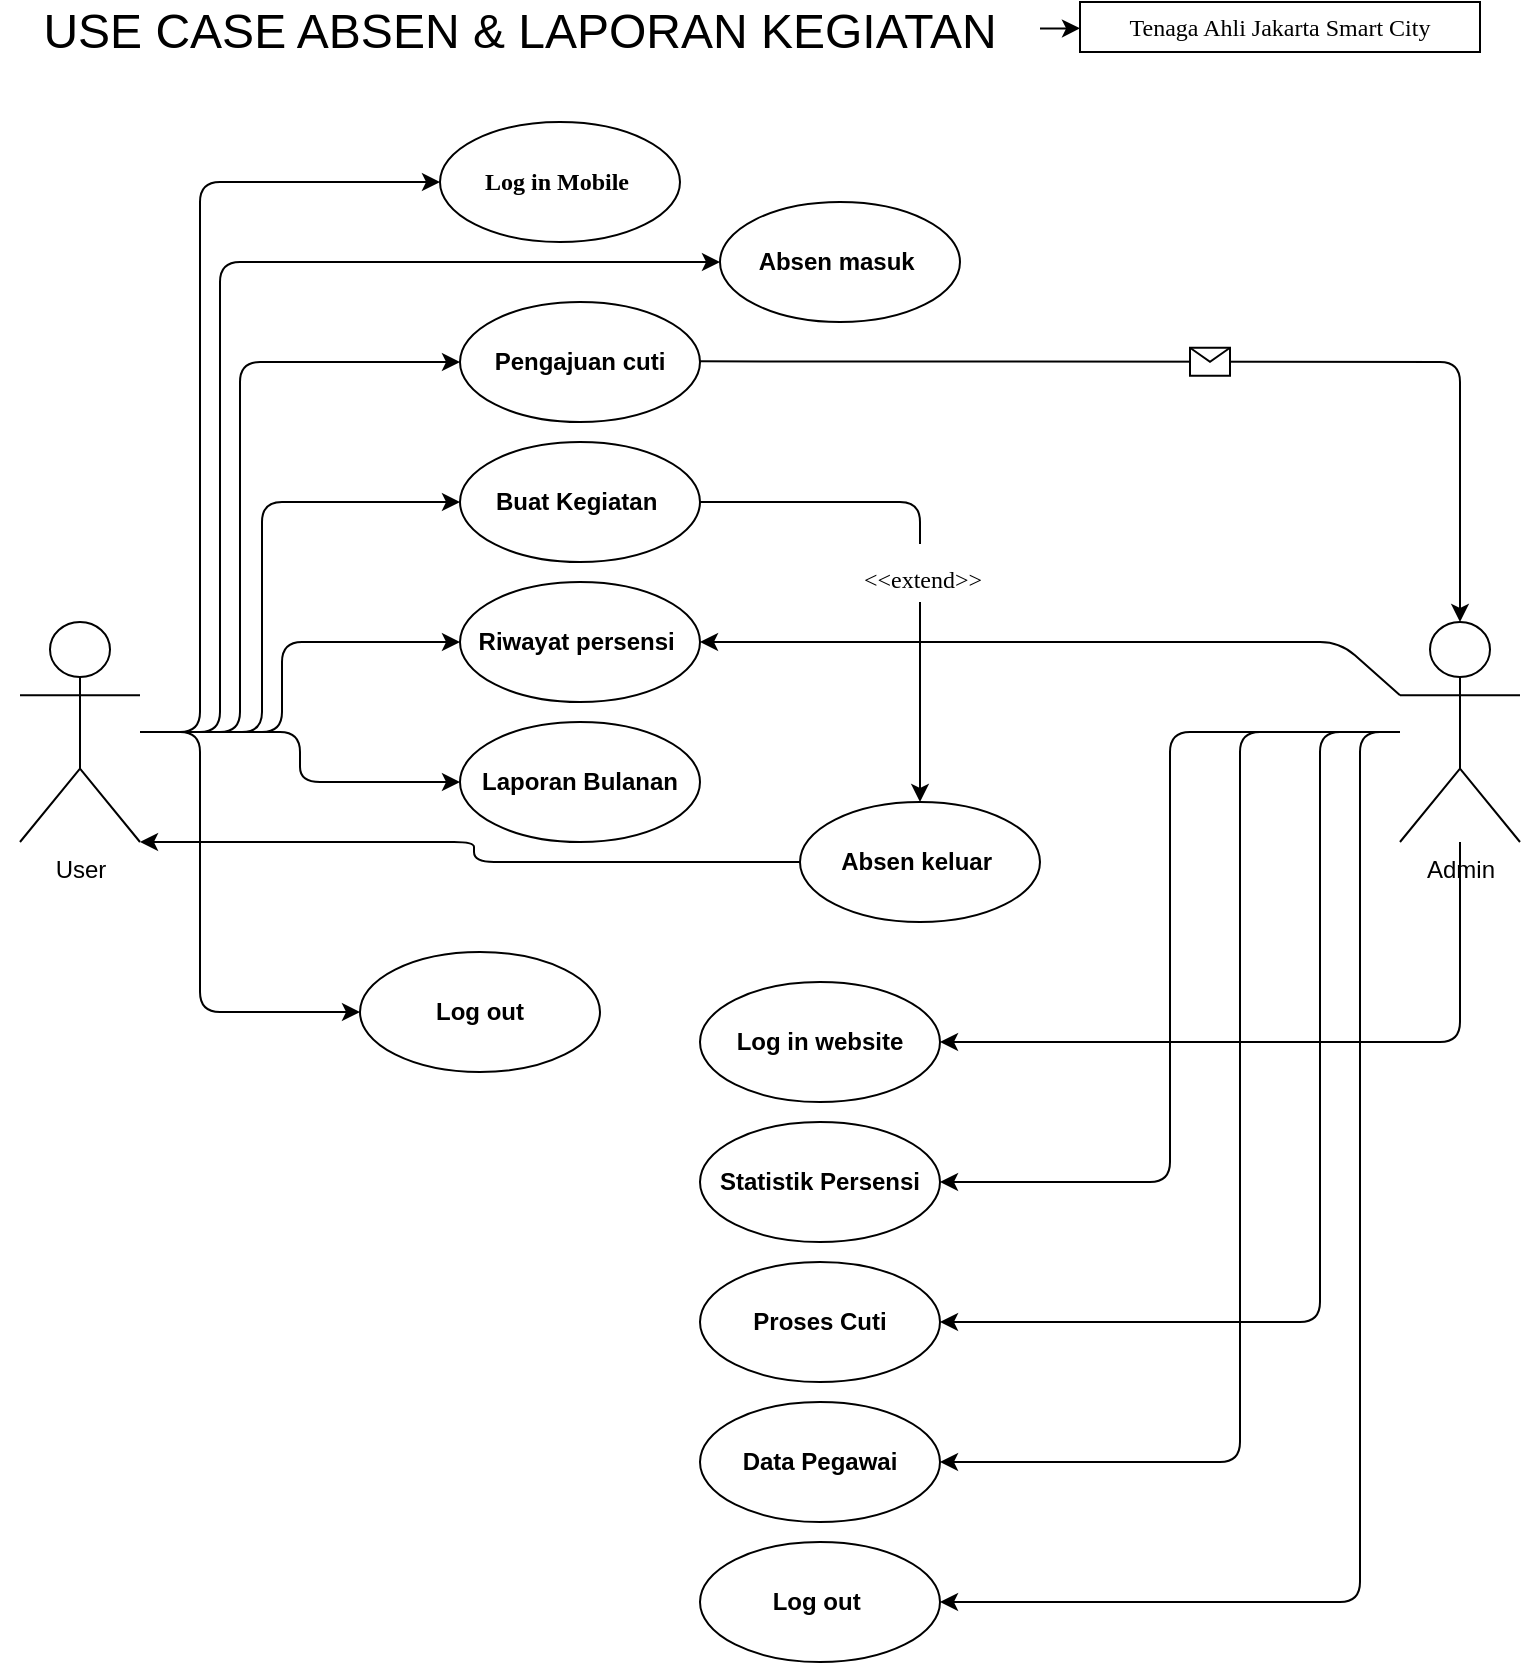 <mxfile version="16.5.6" type="github">
  <diagram id="C5RBs43oDa-KdzZeNtuy" name="Page-1">
    <mxGraphModel dx="1102" dy="460" grid="1" gridSize="10" guides="1" tooltips="1" connect="1" arrows="1" fold="1" page="1" pageScale="1" pageWidth="827" pageHeight="1169" math="0" shadow="0">
      <root>
        <mxCell id="WIyWlLk6GJQsqaUBKTNV-0" />
        <mxCell id="pp7o7-17MDsQh1UPEcIq-14" parent="WIyWlLk6GJQsqaUBKTNV-0" />
        <mxCell id="pp7o7-17MDsQh1UPEcIq-347" value="" style="edgeStyle=orthogonalEdgeStyle;orthogonalLoop=1;jettySize=auto;html=1;fontSize=24;" edge="1" parent="pp7o7-17MDsQh1UPEcIq-14" source="pp7o7-17MDsQh1UPEcIq-341" target="pp7o7-17MDsQh1UPEcIq-346">
          <mxGeometry relative="1" as="geometry">
            <Array as="points">
              <mxPoint x="120" y="415" />
              <mxPoint x="120" y="140" />
            </Array>
          </mxGeometry>
        </mxCell>
        <mxCell id="pp7o7-17MDsQh1UPEcIq-349" value="" style="edgeStyle=orthogonalEdgeStyle;orthogonalLoop=1;jettySize=auto;html=1;fontSize=24;" edge="1" parent="pp7o7-17MDsQh1UPEcIq-14" source="pp7o7-17MDsQh1UPEcIq-341" target="pp7o7-17MDsQh1UPEcIq-348">
          <mxGeometry relative="1" as="geometry">
            <Array as="points">
              <mxPoint x="130" y="415" />
              <mxPoint x="130" y="180" />
            </Array>
          </mxGeometry>
        </mxCell>
        <mxCell id="pp7o7-17MDsQh1UPEcIq-352" value="" style="edgeStyle=orthogonalEdgeStyle;orthogonalLoop=1;jettySize=auto;html=1;fontSize=24;" edge="1" parent="pp7o7-17MDsQh1UPEcIq-14" source="pp7o7-17MDsQh1UPEcIq-341" target="pp7o7-17MDsQh1UPEcIq-351">
          <mxGeometry relative="1" as="geometry">
            <Array as="points">
              <mxPoint x="140" y="415" />
              <mxPoint x="140" y="230" />
            </Array>
          </mxGeometry>
        </mxCell>
        <mxCell id="pp7o7-17MDsQh1UPEcIq-354" value="" style="edgeStyle=orthogonalEdgeStyle;orthogonalLoop=1;jettySize=auto;html=1;fontSize=24;" edge="1" parent="pp7o7-17MDsQh1UPEcIq-14" source="pp7o7-17MDsQh1UPEcIq-341" target="pp7o7-17MDsQh1UPEcIq-353">
          <mxGeometry relative="1" as="geometry">
            <Array as="points">
              <mxPoint x="161" y="415" />
              <mxPoint x="161" y="370" />
            </Array>
          </mxGeometry>
        </mxCell>
        <mxCell id="pp7o7-17MDsQh1UPEcIq-376" value="" style="edgeStyle=orthogonalEdgeStyle;orthogonalLoop=1;jettySize=auto;html=1;fontFamily=Verdana;fontSize=24;" edge="1" parent="pp7o7-17MDsQh1UPEcIq-14" source="pp7o7-17MDsQh1UPEcIq-341" target="pp7o7-17MDsQh1UPEcIq-375">
          <mxGeometry relative="1" as="geometry">
            <Array as="points">
              <mxPoint x="151" y="415" />
              <mxPoint x="151" y="300" />
            </Array>
          </mxGeometry>
        </mxCell>
        <mxCell id="pp7o7-17MDsQh1UPEcIq-384" value="" style="edgeStyle=orthogonalEdgeStyle;orthogonalLoop=1;jettySize=auto;html=1;fontFamily=Verdana;fontSize=24;" edge="1" parent="pp7o7-17MDsQh1UPEcIq-14" source="pp7o7-17MDsQh1UPEcIq-341" target="pp7o7-17MDsQh1UPEcIq-383">
          <mxGeometry relative="1" as="geometry" />
        </mxCell>
        <mxCell id="pp7o7-17MDsQh1UPEcIq-388" value="" style="edgeStyle=orthogonalEdgeStyle;orthogonalLoop=1;jettySize=auto;html=1;fontFamily=Verdana;fontSize=12;" edge="1" parent="pp7o7-17MDsQh1UPEcIq-14" source="pp7o7-17MDsQh1UPEcIq-341" target="pp7o7-17MDsQh1UPEcIq-387">
          <mxGeometry relative="1" as="geometry">
            <Array as="points">
              <mxPoint x="120" y="415" />
              <mxPoint x="120" y="555" />
            </Array>
          </mxGeometry>
        </mxCell>
        <mxCell id="pp7o7-17MDsQh1UPEcIq-341" value="User" style="shape=umlActor;verticalLabelPosition=bottom;verticalAlign=top;html=1;outlineConnect=0;" vertex="1" parent="pp7o7-17MDsQh1UPEcIq-14">
          <mxGeometry x="30" y="360" width="60" height="110" as="geometry" />
        </mxCell>
        <mxCell id="pp7o7-17MDsQh1UPEcIq-405" value="" style="edgeStyle=none;orthogonalLoop=1;jettySize=auto;html=1;fontFamily=Verdana;fontSize=12;" edge="1" parent="pp7o7-17MDsQh1UPEcIq-14" source="pp7o7-17MDsQh1UPEcIq-342" target="pp7o7-17MDsQh1UPEcIq-404">
          <mxGeometry relative="1" as="geometry" />
        </mxCell>
        <mxCell id="pp7o7-17MDsQh1UPEcIq-342" value="&lt;font style=&quot;font-size: 24px&quot;&gt;USE CASE ABSEN &amp;amp; LAPORAN KEGIATAN&lt;/font&gt;" style="text;html=1;strokeColor=none;fillColor=none;align=center;verticalAlign=middle;whiteSpace=wrap;rounded=0;" vertex="1" parent="pp7o7-17MDsQh1UPEcIq-14">
          <mxGeometry x="20" y="50" width="520" height="30" as="geometry" />
        </mxCell>
        <mxCell id="pp7o7-17MDsQh1UPEcIq-346" value="&lt;h4&gt;&lt;font face=&quot;Verdana&quot;&gt;Log in Mobile&amp;nbsp;&lt;/font&gt;&lt;/h4&gt;" style="ellipse;whiteSpace=wrap;html=1;verticalAlign=top;fillColor=rgb(255, 255, 255);strokeColor=rgb(0, 0, 0);fontColor=rgb(0, 0, 0);align=center;" vertex="1" parent="pp7o7-17MDsQh1UPEcIq-14">
          <mxGeometry x="240" y="110" width="120" height="60" as="geometry" />
        </mxCell>
        <mxCell id="pp7o7-17MDsQh1UPEcIq-348" value="&lt;h4&gt;Absen masuk&amp;nbsp;&lt;/h4&gt;" style="ellipse;whiteSpace=wrap;html=1;verticalAlign=top;fillColor=rgb(255, 255, 255);strokeColor=rgb(0, 0, 0);fontColor=rgb(0, 0, 0);" vertex="1" parent="pp7o7-17MDsQh1UPEcIq-14">
          <mxGeometry x="380" y="150" width="120" height="60" as="geometry" />
        </mxCell>
        <mxCell id="pp7o7-17MDsQh1UPEcIq-351" value="&lt;h4&gt;Pengajuan cuti&lt;/h4&gt;" style="ellipse;whiteSpace=wrap;html=1;verticalAlign=top;fillColor=rgb(255, 255, 255);strokeColor=rgb(0, 0, 0);fontColor=rgb(0, 0, 0);" vertex="1" parent="pp7o7-17MDsQh1UPEcIq-14">
          <mxGeometry x="250" y="200" width="120" height="60" as="geometry" />
        </mxCell>
        <mxCell id="pp7o7-17MDsQh1UPEcIq-353" value="&lt;h4&gt;Riwayat persensi&amp;nbsp;&lt;/h4&gt;" style="ellipse;whiteSpace=wrap;html=1;verticalAlign=top;fillColor=rgb(255, 255, 255);strokeColor=rgb(0, 0, 0);fontColor=rgb(0, 0, 0);" vertex="1" parent="pp7o7-17MDsQh1UPEcIq-14">
          <mxGeometry x="250" y="340" width="120" height="60" as="geometry" />
        </mxCell>
        <mxCell id="pp7o7-17MDsQh1UPEcIq-390" style="edgeStyle=orthogonalEdgeStyle;orthogonalLoop=1;jettySize=auto;html=1;entryX=1;entryY=1;entryDx=0;entryDy=0;entryPerimeter=0;fontFamily=Verdana;fontSize=12;" edge="1" parent="pp7o7-17MDsQh1UPEcIq-14" source="pp7o7-17MDsQh1UPEcIq-355" target="pp7o7-17MDsQh1UPEcIq-341">
          <mxGeometry relative="1" as="geometry">
            <Array as="points">
              <mxPoint x="257" y="480" />
              <mxPoint x="257" y="470" />
            </Array>
          </mxGeometry>
        </mxCell>
        <mxCell id="pp7o7-17MDsQh1UPEcIq-355" value="&lt;h4&gt;Absen keluar&amp;nbsp;&lt;/h4&gt;" style="ellipse;whiteSpace=wrap;html=1;verticalAlign=top;fillColor=rgb(255, 255, 255);strokeColor=rgb(0, 0, 0);fontColor=rgb(0, 0, 0);" vertex="1" parent="pp7o7-17MDsQh1UPEcIq-14">
          <mxGeometry x="420" y="450" width="120" height="60" as="geometry" />
        </mxCell>
        <mxCell id="pp7o7-17MDsQh1UPEcIq-357" value="&lt;h4&gt;Statistik Persensi&lt;/h4&gt;" style="ellipse;whiteSpace=wrap;html=1;verticalAlign=top;fillColor=rgb(255, 255, 255);strokeColor=rgb(0, 0, 0);fontColor=rgb(0, 0, 0);" vertex="1" parent="pp7o7-17MDsQh1UPEcIq-14">
          <mxGeometry x="370" y="610" width="120" height="60" as="geometry" />
        </mxCell>
        <mxCell id="pp7o7-17MDsQh1UPEcIq-360" style="edgeStyle=orthogonalEdgeStyle;orthogonalLoop=1;jettySize=auto;html=1;entryX=1;entryY=0.5;entryDx=0;entryDy=0;fontFamily=Verdana;fontSize=24;" edge="1" parent="pp7o7-17MDsQh1UPEcIq-14" source="pp7o7-17MDsQh1UPEcIq-359" target="pp7o7-17MDsQh1UPEcIq-357">
          <mxGeometry relative="1" as="geometry" />
        </mxCell>
        <mxCell id="pp7o7-17MDsQh1UPEcIq-365" value="" style="edgeStyle=orthogonalEdgeStyle;orthogonalLoop=1;jettySize=auto;html=1;fontFamily=Verdana;fontSize=24;" edge="1" parent="pp7o7-17MDsQh1UPEcIq-14" source="pp7o7-17MDsQh1UPEcIq-359" target="pp7o7-17MDsQh1UPEcIq-364">
          <mxGeometry relative="1" as="geometry">
            <Array as="points">
              <mxPoint x="640" y="415" />
              <mxPoint x="640" y="780" />
            </Array>
          </mxGeometry>
        </mxCell>
        <mxCell id="pp7o7-17MDsQh1UPEcIq-367" value="" style="edgeStyle=orthogonalEdgeStyle;orthogonalLoop=1;jettySize=auto;html=1;fontFamily=Verdana;fontSize=24;" edge="1" parent="pp7o7-17MDsQh1UPEcIq-14" source="pp7o7-17MDsQh1UPEcIq-359" target="pp7o7-17MDsQh1UPEcIq-366">
          <mxGeometry relative="1" as="geometry">
            <Array as="points">
              <mxPoint x="680" y="415" />
              <mxPoint x="680" y="710" />
            </Array>
          </mxGeometry>
        </mxCell>
        <mxCell id="pp7o7-17MDsQh1UPEcIq-392" value="" style="edgeStyle=orthogonalEdgeStyle;orthogonalLoop=1;jettySize=auto;html=1;fontFamily=Verdana;fontSize=12;" edge="1" parent="pp7o7-17MDsQh1UPEcIq-14" source="pp7o7-17MDsQh1UPEcIq-359" target="pp7o7-17MDsQh1UPEcIq-391">
          <mxGeometry relative="1" as="geometry">
            <Array as="points">
              <mxPoint x="750" y="570" />
            </Array>
          </mxGeometry>
        </mxCell>
        <mxCell id="pp7o7-17MDsQh1UPEcIq-394" value="" style="edgeStyle=orthogonalEdgeStyle;orthogonalLoop=1;jettySize=auto;html=1;fontFamily=Verdana;fontSize=12;" edge="1" parent="pp7o7-17MDsQh1UPEcIq-14" source="pp7o7-17MDsQh1UPEcIq-359" target="pp7o7-17MDsQh1UPEcIq-393">
          <mxGeometry relative="1" as="geometry">
            <Array as="points">
              <mxPoint x="700" y="415" />
              <mxPoint x="700" y="850" />
            </Array>
          </mxGeometry>
        </mxCell>
        <mxCell id="pp7o7-17MDsQh1UPEcIq-359" value="Admin" style="shape=umlActor;verticalLabelPosition=bottom;verticalAlign=top;html=1;outlineConnect=0;" vertex="1" parent="pp7o7-17MDsQh1UPEcIq-14">
          <mxGeometry x="720" y="360" width="60" height="110" as="geometry" />
        </mxCell>
        <mxCell id="pp7o7-17MDsQh1UPEcIq-364" value="&lt;h4&gt;Data Pegawai&lt;/h4&gt;" style="ellipse;whiteSpace=wrap;html=1;verticalAlign=top;fillColor=rgb(255, 255, 255);strokeColor=rgb(0, 0, 0);fontColor=rgb(0, 0, 0);" vertex="1" parent="pp7o7-17MDsQh1UPEcIq-14">
          <mxGeometry x="370" y="750" width="120" height="60" as="geometry" />
        </mxCell>
        <mxCell id="pp7o7-17MDsQh1UPEcIq-366" value="&lt;h4&gt;Proses Cuti&lt;/h4&gt;" style="ellipse;whiteSpace=wrap;html=1;verticalAlign=top;fillColor=rgb(255, 255, 255);strokeColor=rgb(0, 0, 0);fontColor=rgb(0, 0, 0);" vertex="1" parent="pp7o7-17MDsQh1UPEcIq-14">
          <mxGeometry x="370" y="680" width="120" height="60" as="geometry" />
        </mxCell>
        <mxCell id="pp7o7-17MDsQh1UPEcIq-375" value="&lt;h4&gt;Buat Kegiatan&amp;nbsp;&lt;/h4&gt;" style="ellipse;whiteSpace=wrap;html=1;verticalAlign=top;fillColor=rgb(255, 255, 255);strokeColor=rgb(0, 0, 0);fontColor=rgb(0, 0, 0);" vertex="1" parent="pp7o7-17MDsQh1UPEcIq-14">
          <mxGeometry x="250" y="270" width="120" height="60" as="geometry" />
        </mxCell>
        <mxCell id="pp7o7-17MDsQh1UPEcIq-383" value="&lt;h4&gt;Laporan Bulanan&lt;/h4&gt;" style="ellipse;whiteSpace=wrap;html=1;verticalAlign=top;fillColor=rgb(255, 255, 255);strokeColor=rgb(0, 0, 0);fontColor=rgb(0, 0, 0);" vertex="1" parent="pp7o7-17MDsQh1UPEcIq-14">
          <mxGeometry x="250" y="410" width="120" height="60" as="geometry" />
        </mxCell>
        <mxCell id="pp7o7-17MDsQh1UPEcIq-385" value="" style="endArrow=classic;html=1;fontFamily=Verdana;fontSize=24;exitX=1;exitY=0.5;exitDx=0;exitDy=0;entryX=0.5;entryY=0;entryDx=0;entryDy=0;" edge="1" parent="pp7o7-17MDsQh1UPEcIq-14" source="pp7o7-17MDsQh1UPEcIq-375" target="pp7o7-17MDsQh1UPEcIq-355">
          <mxGeometry relative="1" as="geometry">
            <mxPoint x="370" y="244.58" as="sourcePoint" />
            <mxPoint x="480" y="440" as="targetPoint" />
            <Array as="points">
              <mxPoint x="480" y="300" />
            </Array>
          </mxGeometry>
        </mxCell>
        <mxCell id="pp7o7-17MDsQh1UPEcIq-386" value="&lt;font style=&quot;font-size: 12px&quot;&gt;&amp;lt;&amp;lt;extend&amp;gt;&amp;gt;&lt;/font&gt;" style="edgeLabel;resizable=0;html=1;align=center;verticalAlign=middle;fontFamily=Verdana;fontSize=24;" connectable="0" vertex="1" parent="pp7o7-17MDsQh1UPEcIq-385">
          <mxGeometry relative="1" as="geometry">
            <mxPoint x="1" y="15" as="offset" />
          </mxGeometry>
        </mxCell>
        <mxCell id="pp7o7-17MDsQh1UPEcIq-387" value="&lt;h4&gt;Log out&lt;/h4&gt;" style="ellipse;whiteSpace=wrap;html=1;verticalAlign=top;fillColor=rgb(255, 255, 255);strokeColor=rgb(0, 0, 0);fontColor=rgb(0, 0, 0);" vertex="1" parent="pp7o7-17MDsQh1UPEcIq-14">
          <mxGeometry x="200" y="525" width="120" height="60" as="geometry" />
        </mxCell>
        <mxCell id="pp7o7-17MDsQh1UPEcIq-391" value="&lt;h4&gt;Log in website&lt;/h4&gt;" style="ellipse;whiteSpace=wrap;html=1;verticalAlign=top;fillColor=rgb(255, 255, 255);strokeColor=rgb(0, 0, 0);fontColor=rgb(0, 0, 0);" vertex="1" parent="pp7o7-17MDsQh1UPEcIq-14">
          <mxGeometry x="370" y="540" width="120" height="60" as="geometry" />
        </mxCell>
        <mxCell id="pp7o7-17MDsQh1UPEcIq-393" value="&lt;h4&gt;Log out&amp;nbsp;&lt;/h4&gt;" style="ellipse;whiteSpace=wrap;html=1;verticalAlign=top;fillColor=rgb(255, 255, 255);strokeColor=rgb(0, 0, 0);fontColor=rgb(0, 0, 0);" vertex="1" parent="pp7o7-17MDsQh1UPEcIq-14">
          <mxGeometry x="370" y="820" width="120" height="60" as="geometry" />
        </mxCell>
        <mxCell id="pp7o7-17MDsQh1UPEcIq-395" value="" style="endArrow=classic;html=1;fontFamily=Verdana;fontSize=12;exitX=0;exitY=0.333;exitDx=0;exitDy=0;exitPerimeter=0;entryX=1;entryY=0.5;entryDx=0;entryDy=0;" edge="1" parent="pp7o7-17MDsQh1UPEcIq-14" source="pp7o7-17MDsQh1UPEcIq-359" target="pp7o7-17MDsQh1UPEcIq-353">
          <mxGeometry width="50" height="50" relative="1" as="geometry">
            <mxPoint x="370" y="400" as="sourcePoint" />
            <mxPoint x="420" y="350" as="targetPoint" />
            <Array as="points">
              <mxPoint x="690" y="370" />
            </Array>
          </mxGeometry>
        </mxCell>
        <mxCell id="pp7o7-17MDsQh1UPEcIq-402" value="" style="endArrow=classic;html=1;fontFamily=Verdana;fontSize=12;entryX=0.5;entryY=0;entryDx=0;entryDy=0;entryPerimeter=0;" edge="1" parent="pp7o7-17MDsQh1UPEcIq-14" target="pp7o7-17MDsQh1UPEcIq-359">
          <mxGeometry relative="1" as="geometry">
            <mxPoint x="370" y="229.66" as="sourcePoint" />
            <mxPoint x="470" y="229.66" as="targetPoint" />
            <Array as="points">
              <mxPoint x="750" y="230" />
            </Array>
          </mxGeometry>
        </mxCell>
        <mxCell id="pp7o7-17MDsQh1UPEcIq-403" value="" style="shape=message;html=1;outlineConnect=0;fontFamily=Verdana;fontSize=12;" vertex="1" parent="pp7o7-17MDsQh1UPEcIq-402">
          <mxGeometry width="20" height="14" relative="1" as="geometry">
            <mxPoint x="-10" y="-7" as="offset" />
          </mxGeometry>
        </mxCell>
        <mxCell id="pp7o7-17MDsQh1UPEcIq-404" value="Tenaga Ahli Jakarta Smart City" style="whiteSpace=wrap;html=1;fontFamily=Verdana;fontSize=12;" vertex="1" parent="pp7o7-17MDsQh1UPEcIq-14">
          <mxGeometry x="560" y="50" width="200" height="25" as="geometry" />
        </mxCell>
      </root>
    </mxGraphModel>
  </diagram>
</mxfile>
